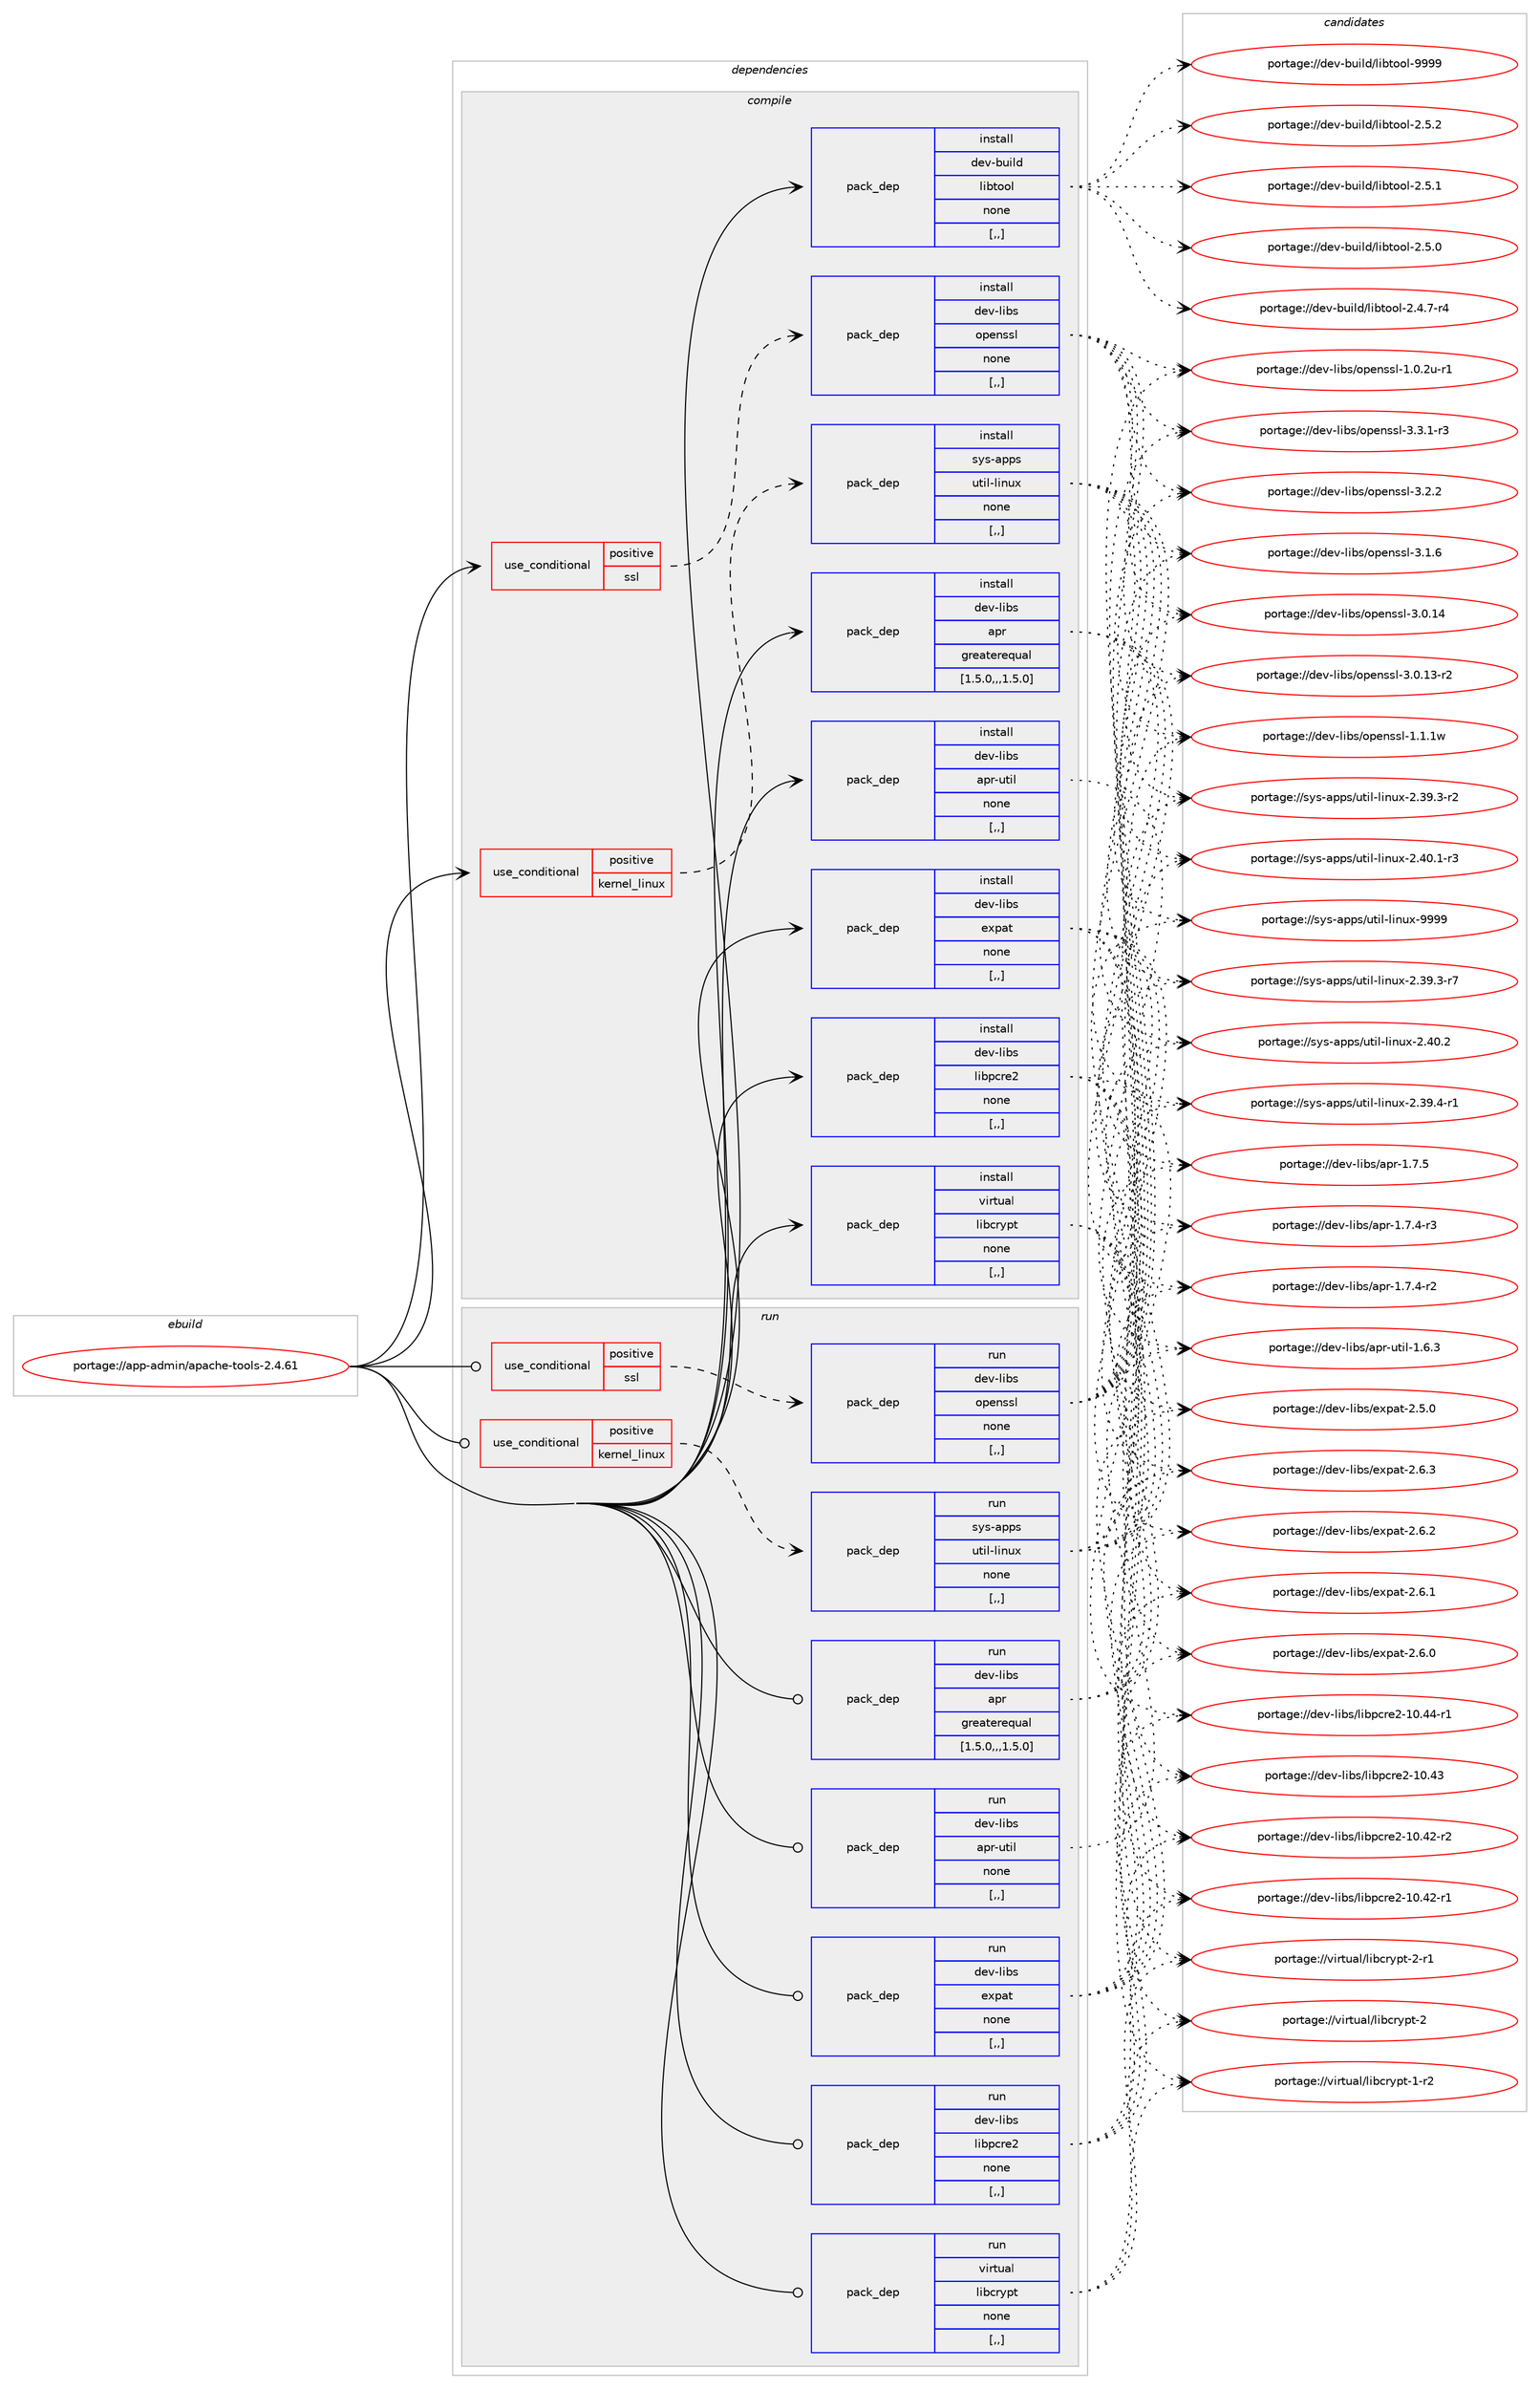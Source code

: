 digraph prolog {

# *************
# Graph options
# *************

newrank=true;
concentrate=true;
compound=true;
graph [rankdir=LR,fontname=Helvetica,fontsize=10,ranksep=1.5];#, ranksep=2.5, nodesep=0.2];
edge  [arrowhead=vee];
node  [fontname=Helvetica,fontsize=10];

# **********
# The ebuild
# **********

subgraph cluster_leftcol {
color=gray;
label=<<i>ebuild</i>>;
id [label="portage://app-admin/apache-tools-2.4.61", color=red, width=4, href="../app-admin/apache-tools-2.4.61.svg"];
}

# ****************
# The dependencies
# ****************

subgraph cluster_midcol {
color=gray;
label=<<i>dependencies</i>>;
subgraph cluster_compile {
fillcolor="#eeeeee";
style=filled;
label=<<i>compile</i>>;
subgraph cond130049 {
dependency495120 [label=<<TABLE BORDER="0" CELLBORDER="1" CELLSPACING="0" CELLPADDING="4"><TR><TD ROWSPAN="3" CELLPADDING="10">use_conditional</TD></TR><TR><TD>positive</TD></TR><TR><TD>kernel_linux</TD></TR></TABLE>>, shape=none, color=red];
subgraph pack361468 {
dependency495121 [label=<<TABLE BORDER="0" CELLBORDER="1" CELLSPACING="0" CELLPADDING="4" WIDTH="220"><TR><TD ROWSPAN="6" CELLPADDING="30">pack_dep</TD></TR><TR><TD WIDTH="110">install</TD></TR><TR><TD>sys-apps</TD></TR><TR><TD>util-linux</TD></TR><TR><TD>none</TD></TR><TR><TD>[,,]</TD></TR></TABLE>>, shape=none, color=blue];
}
dependency495120:e -> dependency495121:w [weight=20,style="dashed",arrowhead="vee"];
}
id:e -> dependency495120:w [weight=20,style="solid",arrowhead="vee"];
subgraph cond130050 {
dependency495122 [label=<<TABLE BORDER="0" CELLBORDER="1" CELLSPACING="0" CELLPADDING="4"><TR><TD ROWSPAN="3" CELLPADDING="10">use_conditional</TD></TR><TR><TD>positive</TD></TR><TR><TD>ssl</TD></TR></TABLE>>, shape=none, color=red];
subgraph pack361469 {
dependency495123 [label=<<TABLE BORDER="0" CELLBORDER="1" CELLSPACING="0" CELLPADDING="4" WIDTH="220"><TR><TD ROWSPAN="6" CELLPADDING="30">pack_dep</TD></TR><TR><TD WIDTH="110">install</TD></TR><TR><TD>dev-libs</TD></TR><TR><TD>openssl</TD></TR><TR><TD>none</TD></TR><TR><TD>[,,]</TD></TR></TABLE>>, shape=none, color=blue];
}
dependency495122:e -> dependency495123:w [weight=20,style="dashed",arrowhead="vee"];
}
id:e -> dependency495122:w [weight=20,style="solid",arrowhead="vee"];
subgraph pack361470 {
dependency495124 [label=<<TABLE BORDER="0" CELLBORDER="1" CELLSPACING="0" CELLPADDING="4" WIDTH="220"><TR><TD ROWSPAN="6" CELLPADDING="30">pack_dep</TD></TR><TR><TD WIDTH="110">install</TD></TR><TR><TD>dev-build</TD></TR><TR><TD>libtool</TD></TR><TR><TD>none</TD></TR><TR><TD>[,,]</TD></TR></TABLE>>, shape=none, color=blue];
}
id:e -> dependency495124:w [weight=20,style="solid",arrowhead="vee"];
subgraph pack361471 {
dependency495125 [label=<<TABLE BORDER="0" CELLBORDER="1" CELLSPACING="0" CELLPADDING="4" WIDTH="220"><TR><TD ROWSPAN="6" CELLPADDING="30">pack_dep</TD></TR><TR><TD WIDTH="110">install</TD></TR><TR><TD>dev-libs</TD></TR><TR><TD>apr</TD></TR><TR><TD>greaterequal</TD></TR><TR><TD>[1.5.0,,,1.5.0]</TD></TR></TABLE>>, shape=none, color=blue];
}
id:e -> dependency495125:w [weight=20,style="solid",arrowhead="vee"];
subgraph pack361472 {
dependency495126 [label=<<TABLE BORDER="0" CELLBORDER="1" CELLSPACING="0" CELLPADDING="4" WIDTH="220"><TR><TD ROWSPAN="6" CELLPADDING="30">pack_dep</TD></TR><TR><TD WIDTH="110">install</TD></TR><TR><TD>dev-libs</TD></TR><TR><TD>apr-util</TD></TR><TR><TD>none</TD></TR><TR><TD>[,,]</TD></TR></TABLE>>, shape=none, color=blue];
}
id:e -> dependency495126:w [weight=20,style="solid",arrowhead="vee"];
subgraph pack361473 {
dependency495127 [label=<<TABLE BORDER="0" CELLBORDER="1" CELLSPACING="0" CELLPADDING="4" WIDTH="220"><TR><TD ROWSPAN="6" CELLPADDING="30">pack_dep</TD></TR><TR><TD WIDTH="110">install</TD></TR><TR><TD>dev-libs</TD></TR><TR><TD>expat</TD></TR><TR><TD>none</TD></TR><TR><TD>[,,]</TD></TR></TABLE>>, shape=none, color=blue];
}
id:e -> dependency495127:w [weight=20,style="solid",arrowhead="vee"];
subgraph pack361474 {
dependency495128 [label=<<TABLE BORDER="0" CELLBORDER="1" CELLSPACING="0" CELLPADDING="4" WIDTH="220"><TR><TD ROWSPAN="6" CELLPADDING="30">pack_dep</TD></TR><TR><TD WIDTH="110">install</TD></TR><TR><TD>dev-libs</TD></TR><TR><TD>libpcre2</TD></TR><TR><TD>none</TD></TR><TR><TD>[,,]</TD></TR></TABLE>>, shape=none, color=blue];
}
id:e -> dependency495128:w [weight=20,style="solid",arrowhead="vee"];
subgraph pack361475 {
dependency495129 [label=<<TABLE BORDER="0" CELLBORDER="1" CELLSPACING="0" CELLPADDING="4" WIDTH="220"><TR><TD ROWSPAN="6" CELLPADDING="30">pack_dep</TD></TR><TR><TD WIDTH="110">install</TD></TR><TR><TD>virtual</TD></TR><TR><TD>libcrypt</TD></TR><TR><TD>none</TD></TR><TR><TD>[,,]</TD></TR></TABLE>>, shape=none, color=blue];
}
id:e -> dependency495129:w [weight=20,style="solid",arrowhead="vee"];
}
subgraph cluster_compileandrun {
fillcolor="#eeeeee";
style=filled;
label=<<i>compile and run</i>>;
}
subgraph cluster_run {
fillcolor="#eeeeee";
style=filled;
label=<<i>run</i>>;
subgraph cond130051 {
dependency495130 [label=<<TABLE BORDER="0" CELLBORDER="1" CELLSPACING="0" CELLPADDING="4"><TR><TD ROWSPAN="3" CELLPADDING="10">use_conditional</TD></TR><TR><TD>positive</TD></TR><TR><TD>kernel_linux</TD></TR></TABLE>>, shape=none, color=red];
subgraph pack361476 {
dependency495131 [label=<<TABLE BORDER="0" CELLBORDER="1" CELLSPACING="0" CELLPADDING="4" WIDTH="220"><TR><TD ROWSPAN="6" CELLPADDING="30">pack_dep</TD></TR><TR><TD WIDTH="110">run</TD></TR><TR><TD>sys-apps</TD></TR><TR><TD>util-linux</TD></TR><TR><TD>none</TD></TR><TR><TD>[,,]</TD></TR></TABLE>>, shape=none, color=blue];
}
dependency495130:e -> dependency495131:w [weight=20,style="dashed",arrowhead="vee"];
}
id:e -> dependency495130:w [weight=20,style="solid",arrowhead="odot"];
subgraph cond130052 {
dependency495132 [label=<<TABLE BORDER="0" CELLBORDER="1" CELLSPACING="0" CELLPADDING="4"><TR><TD ROWSPAN="3" CELLPADDING="10">use_conditional</TD></TR><TR><TD>positive</TD></TR><TR><TD>ssl</TD></TR></TABLE>>, shape=none, color=red];
subgraph pack361477 {
dependency495133 [label=<<TABLE BORDER="0" CELLBORDER="1" CELLSPACING="0" CELLPADDING="4" WIDTH="220"><TR><TD ROWSPAN="6" CELLPADDING="30">pack_dep</TD></TR><TR><TD WIDTH="110">run</TD></TR><TR><TD>dev-libs</TD></TR><TR><TD>openssl</TD></TR><TR><TD>none</TD></TR><TR><TD>[,,]</TD></TR></TABLE>>, shape=none, color=blue];
}
dependency495132:e -> dependency495133:w [weight=20,style="dashed",arrowhead="vee"];
}
id:e -> dependency495132:w [weight=20,style="solid",arrowhead="odot"];
subgraph pack361478 {
dependency495134 [label=<<TABLE BORDER="0" CELLBORDER="1" CELLSPACING="0" CELLPADDING="4" WIDTH="220"><TR><TD ROWSPAN="6" CELLPADDING="30">pack_dep</TD></TR><TR><TD WIDTH="110">run</TD></TR><TR><TD>dev-libs</TD></TR><TR><TD>apr</TD></TR><TR><TD>greaterequal</TD></TR><TR><TD>[1.5.0,,,1.5.0]</TD></TR></TABLE>>, shape=none, color=blue];
}
id:e -> dependency495134:w [weight=20,style="solid",arrowhead="odot"];
subgraph pack361479 {
dependency495135 [label=<<TABLE BORDER="0" CELLBORDER="1" CELLSPACING="0" CELLPADDING="4" WIDTH="220"><TR><TD ROWSPAN="6" CELLPADDING="30">pack_dep</TD></TR><TR><TD WIDTH="110">run</TD></TR><TR><TD>dev-libs</TD></TR><TR><TD>apr-util</TD></TR><TR><TD>none</TD></TR><TR><TD>[,,]</TD></TR></TABLE>>, shape=none, color=blue];
}
id:e -> dependency495135:w [weight=20,style="solid",arrowhead="odot"];
subgraph pack361480 {
dependency495136 [label=<<TABLE BORDER="0" CELLBORDER="1" CELLSPACING="0" CELLPADDING="4" WIDTH="220"><TR><TD ROWSPAN="6" CELLPADDING="30">pack_dep</TD></TR><TR><TD WIDTH="110">run</TD></TR><TR><TD>dev-libs</TD></TR><TR><TD>expat</TD></TR><TR><TD>none</TD></TR><TR><TD>[,,]</TD></TR></TABLE>>, shape=none, color=blue];
}
id:e -> dependency495136:w [weight=20,style="solid",arrowhead="odot"];
subgraph pack361481 {
dependency495137 [label=<<TABLE BORDER="0" CELLBORDER="1" CELLSPACING="0" CELLPADDING="4" WIDTH="220"><TR><TD ROWSPAN="6" CELLPADDING="30">pack_dep</TD></TR><TR><TD WIDTH="110">run</TD></TR><TR><TD>dev-libs</TD></TR><TR><TD>libpcre2</TD></TR><TR><TD>none</TD></TR><TR><TD>[,,]</TD></TR></TABLE>>, shape=none, color=blue];
}
id:e -> dependency495137:w [weight=20,style="solid",arrowhead="odot"];
subgraph pack361482 {
dependency495138 [label=<<TABLE BORDER="0" CELLBORDER="1" CELLSPACING="0" CELLPADDING="4" WIDTH="220"><TR><TD ROWSPAN="6" CELLPADDING="30">pack_dep</TD></TR><TR><TD WIDTH="110">run</TD></TR><TR><TD>virtual</TD></TR><TR><TD>libcrypt</TD></TR><TR><TD>none</TD></TR><TR><TD>[,,]</TD></TR></TABLE>>, shape=none, color=blue];
}
id:e -> dependency495138:w [weight=20,style="solid",arrowhead="odot"];
}
}

# **************
# The candidates
# **************

subgraph cluster_choices {
rank=same;
color=gray;
label=<<i>candidates</i>>;

subgraph choice361468 {
color=black;
nodesep=1;
choice115121115459711211211547117116105108451081051101171204557575757 [label="portage://sys-apps/util-linux-9999", color=red, width=4,href="../sys-apps/util-linux-9999.svg"];
choice1151211154597112112115471171161051084510810511011712045504652484650 [label="portage://sys-apps/util-linux-2.40.2", color=red, width=4,href="../sys-apps/util-linux-2.40.2.svg"];
choice11512111545971121121154711711610510845108105110117120455046524846494511451 [label="portage://sys-apps/util-linux-2.40.1-r3", color=red, width=4,href="../sys-apps/util-linux-2.40.1-r3.svg"];
choice11512111545971121121154711711610510845108105110117120455046515746524511449 [label="portage://sys-apps/util-linux-2.39.4-r1", color=red, width=4,href="../sys-apps/util-linux-2.39.4-r1.svg"];
choice11512111545971121121154711711610510845108105110117120455046515746514511455 [label="portage://sys-apps/util-linux-2.39.3-r7", color=red, width=4,href="../sys-apps/util-linux-2.39.3-r7.svg"];
choice11512111545971121121154711711610510845108105110117120455046515746514511450 [label="portage://sys-apps/util-linux-2.39.3-r2", color=red, width=4,href="../sys-apps/util-linux-2.39.3-r2.svg"];
dependency495121:e -> choice115121115459711211211547117116105108451081051101171204557575757:w [style=dotted,weight="100"];
dependency495121:e -> choice1151211154597112112115471171161051084510810511011712045504652484650:w [style=dotted,weight="100"];
dependency495121:e -> choice11512111545971121121154711711610510845108105110117120455046524846494511451:w [style=dotted,weight="100"];
dependency495121:e -> choice11512111545971121121154711711610510845108105110117120455046515746524511449:w [style=dotted,weight="100"];
dependency495121:e -> choice11512111545971121121154711711610510845108105110117120455046515746514511455:w [style=dotted,weight="100"];
dependency495121:e -> choice11512111545971121121154711711610510845108105110117120455046515746514511450:w [style=dotted,weight="100"];
}
subgraph choice361469 {
color=black;
nodesep=1;
choice1001011184510810598115471111121011101151151084551465146494511451 [label="portage://dev-libs/openssl-3.3.1-r3", color=red, width=4,href="../dev-libs/openssl-3.3.1-r3.svg"];
choice100101118451081059811547111112101110115115108455146504650 [label="portage://dev-libs/openssl-3.2.2", color=red, width=4,href="../dev-libs/openssl-3.2.2.svg"];
choice100101118451081059811547111112101110115115108455146494654 [label="portage://dev-libs/openssl-3.1.6", color=red, width=4,href="../dev-libs/openssl-3.1.6.svg"];
choice10010111845108105981154711111210111011511510845514648464952 [label="portage://dev-libs/openssl-3.0.14", color=red, width=4,href="../dev-libs/openssl-3.0.14.svg"];
choice100101118451081059811547111112101110115115108455146484649514511450 [label="portage://dev-libs/openssl-3.0.13-r2", color=red, width=4,href="../dev-libs/openssl-3.0.13-r2.svg"];
choice100101118451081059811547111112101110115115108454946494649119 [label="portage://dev-libs/openssl-1.1.1w", color=red, width=4,href="../dev-libs/openssl-1.1.1w.svg"];
choice1001011184510810598115471111121011101151151084549464846501174511449 [label="portage://dev-libs/openssl-1.0.2u-r1", color=red, width=4,href="../dev-libs/openssl-1.0.2u-r1.svg"];
dependency495123:e -> choice1001011184510810598115471111121011101151151084551465146494511451:w [style=dotted,weight="100"];
dependency495123:e -> choice100101118451081059811547111112101110115115108455146504650:w [style=dotted,weight="100"];
dependency495123:e -> choice100101118451081059811547111112101110115115108455146494654:w [style=dotted,weight="100"];
dependency495123:e -> choice10010111845108105981154711111210111011511510845514648464952:w [style=dotted,weight="100"];
dependency495123:e -> choice100101118451081059811547111112101110115115108455146484649514511450:w [style=dotted,weight="100"];
dependency495123:e -> choice100101118451081059811547111112101110115115108454946494649119:w [style=dotted,weight="100"];
dependency495123:e -> choice1001011184510810598115471111121011101151151084549464846501174511449:w [style=dotted,weight="100"];
}
subgraph choice361470 {
color=black;
nodesep=1;
choice100101118459811710510810047108105981161111111084557575757 [label="portage://dev-build/libtool-9999", color=red, width=4,href="../dev-build/libtool-9999.svg"];
choice10010111845981171051081004710810598116111111108455046534650 [label="portage://dev-build/libtool-2.5.2", color=red, width=4,href="../dev-build/libtool-2.5.2.svg"];
choice10010111845981171051081004710810598116111111108455046534649 [label="portage://dev-build/libtool-2.5.1", color=red, width=4,href="../dev-build/libtool-2.5.1.svg"];
choice10010111845981171051081004710810598116111111108455046534648 [label="portage://dev-build/libtool-2.5.0", color=red, width=4,href="../dev-build/libtool-2.5.0.svg"];
choice100101118459811710510810047108105981161111111084550465246554511452 [label="portage://dev-build/libtool-2.4.7-r4", color=red, width=4,href="../dev-build/libtool-2.4.7-r4.svg"];
dependency495124:e -> choice100101118459811710510810047108105981161111111084557575757:w [style=dotted,weight="100"];
dependency495124:e -> choice10010111845981171051081004710810598116111111108455046534650:w [style=dotted,weight="100"];
dependency495124:e -> choice10010111845981171051081004710810598116111111108455046534649:w [style=dotted,weight="100"];
dependency495124:e -> choice10010111845981171051081004710810598116111111108455046534648:w [style=dotted,weight="100"];
dependency495124:e -> choice100101118459811710510810047108105981161111111084550465246554511452:w [style=dotted,weight="100"];
}
subgraph choice361471 {
color=black;
nodesep=1;
choice10010111845108105981154797112114454946554653 [label="portage://dev-libs/apr-1.7.5", color=red, width=4,href="../dev-libs/apr-1.7.5.svg"];
choice100101118451081059811547971121144549465546524511451 [label="portage://dev-libs/apr-1.7.4-r3", color=red, width=4,href="../dev-libs/apr-1.7.4-r3.svg"];
choice100101118451081059811547971121144549465546524511450 [label="portage://dev-libs/apr-1.7.4-r2", color=red, width=4,href="../dev-libs/apr-1.7.4-r2.svg"];
dependency495125:e -> choice10010111845108105981154797112114454946554653:w [style=dotted,weight="100"];
dependency495125:e -> choice100101118451081059811547971121144549465546524511451:w [style=dotted,weight="100"];
dependency495125:e -> choice100101118451081059811547971121144549465546524511450:w [style=dotted,weight="100"];
}
subgraph choice361472 {
color=black;
nodesep=1;
choice1001011184510810598115479711211445117116105108454946544651 [label="portage://dev-libs/apr-util-1.6.3", color=red, width=4,href="../dev-libs/apr-util-1.6.3.svg"];
dependency495126:e -> choice1001011184510810598115479711211445117116105108454946544651:w [style=dotted,weight="100"];
}
subgraph choice361473 {
color=black;
nodesep=1;
choice10010111845108105981154710112011297116455046544651 [label="portage://dev-libs/expat-2.6.3", color=red, width=4,href="../dev-libs/expat-2.6.3.svg"];
choice10010111845108105981154710112011297116455046544650 [label="portage://dev-libs/expat-2.6.2", color=red, width=4,href="../dev-libs/expat-2.6.2.svg"];
choice10010111845108105981154710112011297116455046544649 [label="portage://dev-libs/expat-2.6.1", color=red, width=4,href="../dev-libs/expat-2.6.1.svg"];
choice10010111845108105981154710112011297116455046544648 [label="portage://dev-libs/expat-2.6.0", color=red, width=4,href="../dev-libs/expat-2.6.0.svg"];
choice10010111845108105981154710112011297116455046534648 [label="portage://dev-libs/expat-2.5.0", color=red, width=4,href="../dev-libs/expat-2.5.0.svg"];
dependency495127:e -> choice10010111845108105981154710112011297116455046544651:w [style=dotted,weight="100"];
dependency495127:e -> choice10010111845108105981154710112011297116455046544650:w [style=dotted,weight="100"];
dependency495127:e -> choice10010111845108105981154710112011297116455046544649:w [style=dotted,weight="100"];
dependency495127:e -> choice10010111845108105981154710112011297116455046544648:w [style=dotted,weight="100"];
dependency495127:e -> choice10010111845108105981154710112011297116455046534648:w [style=dotted,weight="100"];
}
subgraph choice361474 {
color=black;
nodesep=1;
choice1001011184510810598115471081059811299114101504549484652524511449 [label="portage://dev-libs/libpcre2-10.44-r1", color=red, width=4,href="../dev-libs/libpcre2-10.44-r1.svg"];
choice100101118451081059811547108105981129911410150454948465251 [label="portage://dev-libs/libpcre2-10.43", color=red, width=4,href="../dev-libs/libpcre2-10.43.svg"];
choice1001011184510810598115471081059811299114101504549484652504511450 [label="portage://dev-libs/libpcre2-10.42-r2", color=red, width=4,href="../dev-libs/libpcre2-10.42-r2.svg"];
choice1001011184510810598115471081059811299114101504549484652504511449 [label="portage://dev-libs/libpcre2-10.42-r1", color=red, width=4,href="../dev-libs/libpcre2-10.42-r1.svg"];
dependency495128:e -> choice1001011184510810598115471081059811299114101504549484652524511449:w [style=dotted,weight="100"];
dependency495128:e -> choice100101118451081059811547108105981129911410150454948465251:w [style=dotted,weight="100"];
dependency495128:e -> choice1001011184510810598115471081059811299114101504549484652504511450:w [style=dotted,weight="100"];
dependency495128:e -> choice1001011184510810598115471081059811299114101504549484652504511449:w [style=dotted,weight="100"];
}
subgraph choice361475 {
color=black;
nodesep=1;
choice1181051141161179710847108105989911412111211645504511449 [label="portage://virtual/libcrypt-2-r1", color=red, width=4,href="../virtual/libcrypt-2-r1.svg"];
choice118105114116117971084710810598991141211121164550 [label="portage://virtual/libcrypt-2", color=red, width=4,href="../virtual/libcrypt-2.svg"];
choice1181051141161179710847108105989911412111211645494511450 [label="portage://virtual/libcrypt-1-r2", color=red, width=4,href="../virtual/libcrypt-1-r2.svg"];
dependency495129:e -> choice1181051141161179710847108105989911412111211645504511449:w [style=dotted,weight="100"];
dependency495129:e -> choice118105114116117971084710810598991141211121164550:w [style=dotted,weight="100"];
dependency495129:e -> choice1181051141161179710847108105989911412111211645494511450:w [style=dotted,weight="100"];
}
subgraph choice361476 {
color=black;
nodesep=1;
choice115121115459711211211547117116105108451081051101171204557575757 [label="portage://sys-apps/util-linux-9999", color=red, width=4,href="../sys-apps/util-linux-9999.svg"];
choice1151211154597112112115471171161051084510810511011712045504652484650 [label="portage://sys-apps/util-linux-2.40.2", color=red, width=4,href="../sys-apps/util-linux-2.40.2.svg"];
choice11512111545971121121154711711610510845108105110117120455046524846494511451 [label="portage://sys-apps/util-linux-2.40.1-r3", color=red, width=4,href="../sys-apps/util-linux-2.40.1-r3.svg"];
choice11512111545971121121154711711610510845108105110117120455046515746524511449 [label="portage://sys-apps/util-linux-2.39.4-r1", color=red, width=4,href="../sys-apps/util-linux-2.39.4-r1.svg"];
choice11512111545971121121154711711610510845108105110117120455046515746514511455 [label="portage://sys-apps/util-linux-2.39.3-r7", color=red, width=4,href="../sys-apps/util-linux-2.39.3-r7.svg"];
choice11512111545971121121154711711610510845108105110117120455046515746514511450 [label="portage://sys-apps/util-linux-2.39.3-r2", color=red, width=4,href="../sys-apps/util-linux-2.39.3-r2.svg"];
dependency495131:e -> choice115121115459711211211547117116105108451081051101171204557575757:w [style=dotted,weight="100"];
dependency495131:e -> choice1151211154597112112115471171161051084510810511011712045504652484650:w [style=dotted,weight="100"];
dependency495131:e -> choice11512111545971121121154711711610510845108105110117120455046524846494511451:w [style=dotted,weight="100"];
dependency495131:e -> choice11512111545971121121154711711610510845108105110117120455046515746524511449:w [style=dotted,weight="100"];
dependency495131:e -> choice11512111545971121121154711711610510845108105110117120455046515746514511455:w [style=dotted,weight="100"];
dependency495131:e -> choice11512111545971121121154711711610510845108105110117120455046515746514511450:w [style=dotted,weight="100"];
}
subgraph choice361477 {
color=black;
nodesep=1;
choice1001011184510810598115471111121011101151151084551465146494511451 [label="portage://dev-libs/openssl-3.3.1-r3", color=red, width=4,href="../dev-libs/openssl-3.3.1-r3.svg"];
choice100101118451081059811547111112101110115115108455146504650 [label="portage://dev-libs/openssl-3.2.2", color=red, width=4,href="../dev-libs/openssl-3.2.2.svg"];
choice100101118451081059811547111112101110115115108455146494654 [label="portage://dev-libs/openssl-3.1.6", color=red, width=4,href="../dev-libs/openssl-3.1.6.svg"];
choice10010111845108105981154711111210111011511510845514648464952 [label="portage://dev-libs/openssl-3.0.14", color=red, width=4,href="../dev-libs/openssl-3.0.14.svg"];
choice100101118451081059811547111112101110115115108455146484649514511450 [label="portage://dev-libs/openssl-3.0.13-r2", color=red, width=4,href="../dev-libs/openssl-3.0.13-r2.svg"];
choice100101118451081059811547111112101110115115108454946494649119 [label="portage://dev-libs/openssl-1.1.1w", color=red, width=4,href="../dev-libs/openssl-1.1.1w.svg"];
choice1001011184510810598115471111121011101151151084549464846501174511449 [label="portage://dev-libs/openssl-1.0.2u-r1", color=red, width=4,href="../dev-libs/openssl-1.0.2u-r1.svg"];
dependency495133:e -> choice1001011184510810598115471111121011101151151084551465146494511451:w [style=dotted,weight="100"];
dependency495133:e -> choice100101118451081059811547111112101110115115108455146504650:w [style=dotted,weight="100"];
dependency495133:e -> choice100101118451081059811547111112101110115115108455146494654:w [style=dotted,weight="100"];
dependency495133:e -> choice10010111845108105981154711111210111011511510845514648464952:w [style=dotted,weight="100"];
dependency495133:e -> choice100101118451081059811547111112101110115115108455146484649514511450:w [style=dotted,weight="100"];
dependency495133:e -> choice100101118451081059811547111112101110115115108454946494649119:w [style=dotted,weight="100"];
dependency495133:e -> choice1001011184510810598115471111121011101151151084549464846501174511449:w [style=dotted,weight="100"];
}
subgraph choice361478 {
color=black;
nodesep=1;
choice10010111845108105981154797112114454946554653 [label="portage://dev-libs/apr-1.7.5", color=red, width=4,href="../dev-libs/apr-1.7.5.svg"];
choice100101118451081059811547971121144549465546524511451 [label="portage://dev-libs/apr-1.7.4-r3", color=red, width=4,href="../dev-libs/apr-1.7.4-r3.svg"];
choice100101118451081059811547971121144549465546524511450 [label="portage://dev-libs/apr-1.7.4-r2", color=red, width=4,href="../dev-libs/apr-1.7.4-r2.svg"];
dependency495134:e -> choice10010111845108105981154797112114454946554653:w [style=dotted,weight="100"];
dependency495134:e -> choice100101118451081059811547971121144549465546524511451:w [style=dotted,weight="100"];
dependency495134:e -> choice100101118451081059811547971121144549465546524511450:w [style=dotted,weight="100"];
}
subgraph choice361479 {
color=black;
nodesep=1;
choice1001011184510810598115479711211445117116105108454946544651 [label="portage://dev-libs/apr-util-1.6.3", color=red, width=4,href="../dev-libs/apr-util-1.6.3.svg"];
dependency495135:e -> choice1001011184510810598115479711211445117116105108454946544651:w [style=dotted,weight="100"];
}
subgraph choice361480 {
color=black;
nodesep=1;
choice10010111845108105981154710112011297116455046544651 [label="portage://dev-libs/expat-2.6.3", color=red, width=4,href="../dev-libs/expat-2.6.3.svg"];
choice10010111845108105981154710112011297116455046544650 [label="portage://dev-libs/expat-2.6.2", color=red, width=4,href="../dev-libs/expat-2.6.2.svg"];
choice10010111845108105981154710112011297116455046544649 [label="portage://dev-libs/expat-2.6.1", color=red, width=4,href="../dev-libs/expat-2.6.1.svg"];
choice10010111845108105981154710112011297116455046544648 [label="portage://dev-libs/expat-2.6.0", color=red, width=4,href="../dev-libs/expat-2.6.0.svg"];
choice10010111845108105981154710112011297116455046534648 [label="portage://dev-libs/expat-2.5.0", color=red, width=4,href="../dev-libs/expat-2.5.0.svg"];
dependency495136:e -> choice10010111845108105981154710112011297116455046544651:w [style=dotted,weight="100"];
dependency495136:e -> choice10010111845108105981154710112011297116455046544650:w [style=dotted,weight="100"];
dependency495136:e -> choice10010111845108105981154710112011297116455046544649:w [style=dotted,weight="100"];
dependency495136:e -> choice10010111845108105981154710112011297116455046544648:w [style=dotted,weight="100"];
dependency495136:e -> choice10010111845108105981154710112011297116455046534648:w [style=dotted,weight="100"];
}
subgraph choice361481 {
color=black;
nodesep=1;
choice1001011184510810598115471081059811299114101504549484652524511449 [label="portage://dev-libs/libpcre2-10.44-r1", color=red, width=4,href="../dev-libs/libpcre2-10.44-r1.svg"];
choice100101118451081059811547108105981129911410150454948465251 [label="portage://dev-libs/libpcre2-10.43", color=red, width=4,href="../dev-libs/libpcre2-10.43.svg"];
choice1001011184510810598115471081059811299114101504549484652504511450 [label="portage://dev-libs/libpcre2-10.42-r2", color=red, width=4,href="../dev-libs/libpcre2-10.42-r2.svg"];
choice1001011184510810598115471081059811299114101504549484652504511449 [label="portage://dev-libs/libpcre2-10.42-r1", color=red, width=4,href="../dev-libs/libpcre2-10.42-r1.svg"];
dependency495137:e -> choice1001011184510810598115471081059811299114101504549484652524511449:w [style=dotted,weight="100"];
dependency495137:e -> choice100101118451081059811547108105981129911410150454948465251:w [style=dotted,weight="100"];
dependency495137:e -> choice1001011184510810598115471081059811299114101504549484652504511450:w [style=dotted,weight="100"];
dependency495137:e -> choice1001011184510810598115471081059811299114101504549484652504511449:w [style=dotted,weight="100"];
}
subgraph choice361482 {
color=black;
nodesep=1;
choice1181051141161179710847108105989911412111211645504511449 [label="portage://virtual/libcrypt-2-r1", color=red, width=4,href="../virtual/libcrypt-2-r1.svg"];
choice118105114116117971084710810598991141211121164550 [label="portage://virtual/libcrypt-2", color=red, width=4,href="../virtual/libcrypt-2.svg"];
choice1181051141161179710847108105989911412111211645494511450 [label="portage://virtual/libcrypt-1-r2", color=red, width=4,href="../virtual/libcrypt-1-r2.svg"];
dependency495138:e -> choice1181051141161179710847108105989911412111211645504511449:w [style=dotted,weight="100"];
dependency495138:e -> choice118105114116117971084710810598991141211121164550:w [style=dotted,weight="100"];
dependency495138:e -> choice1181051141161179710847108105989911412111211645494511450:w [style=dotted,weight="100"];
}
}

}
